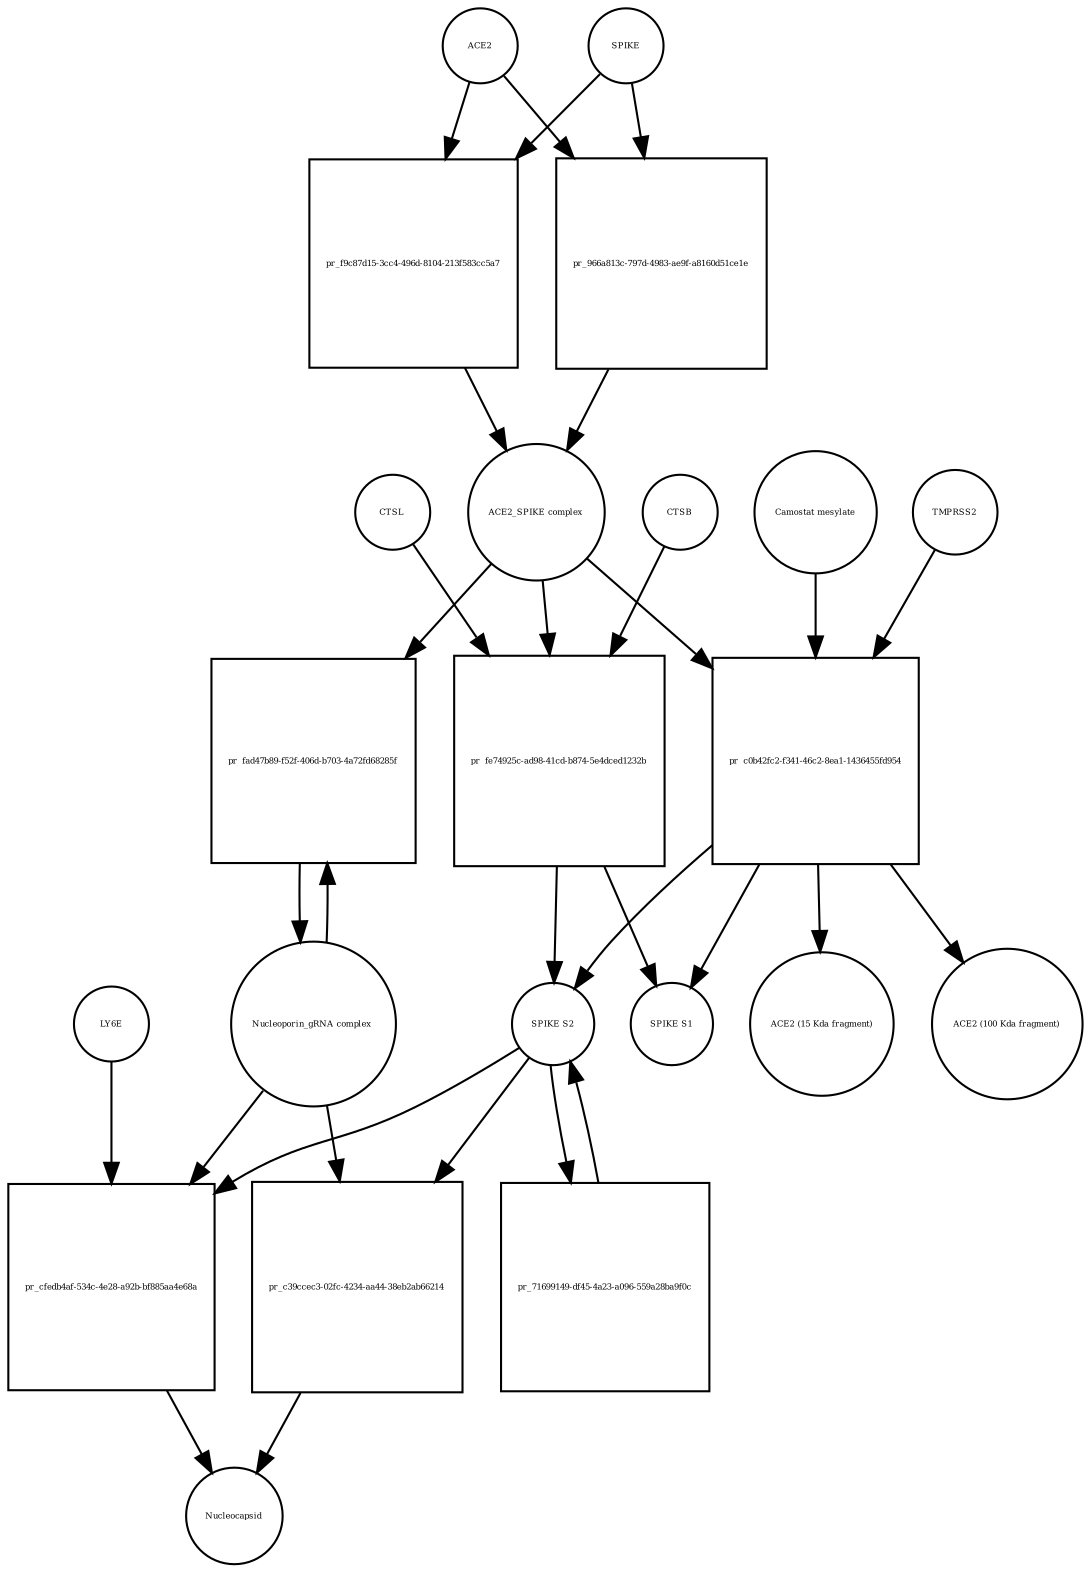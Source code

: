 strict digraph  {
ACE2 [annotation="", bipartite=0, cls=macromolecule, fontsize=4, label=ACE2, shape=circle];
"pr_f9c87d15-3cc4-496d-8104-213f583cc5a7" [annotation="", bipartite=1, cls=process, fontsize=4, label="pr_f9c87d15-3cc4-496d-8104-213f583cc5a7", shape=square];
"ACE2_SPIKE complex" [annotation="", bipartite=0, cls=complex, fontsize=4, label="ACE2_SPIKE complex", shape=circle];
SPIKE [annotation="", bipartite=0, cls="macromolecule multimer", fontsize=4, label=SPIKE, shape=circle];
"Nucleoporin_gRNA complex " [annotation="", bipartite=0, cls=complex, fontsize=4, label="Nucleoporin_gRNA complex ", shape=circle];
"pr_fad47b89-f52f-406d-b703-4a72fd68285f" [annotation="", bipartite=1, cls=process, fontsize=4, label="pr_fad47b89-f52f-406d-b703-4a72fd68285f", shape=square];
"pr_fe74925c-ad98-41cd-b874-5e4dced1232b" [annotation="", bipartite=1, cls=process, fontsize=4, label="pr_fe74925c-ad98-41cd-b874-5e4dced1232b", shape=square];
"SPIKE S2" [annotation="", bipartite=0, cls=macromolecule, fontsize=4, label="SPIKE S2", shape=circle];
CTSB [annotation="", bipartite=0, cls=macromolecule, fontsize=4, label=CTSB, shape=circle];
CTSL [annotation="", bipartite=0, cls=macromolecule, fontsize=4, label=CTSL, shape=circle];
"SPIKE S1" [annotation="", bipartite=0, cls=macromolecule, fontsize=4, label="SPIKE S1", shape=circle];
"pr_c0b42fc2-f341-46c2-8ea1-1436455fd954" [annotation="", bipartite=1, cls=process, fontsize=4, label="pr_c0b42fc2-f341-46c2-8ea1-1436455fd954", shape=square];
TMPRSS2 [annotation="", bipartite=0, cls=macromolecule, fontsize=4, label=TMPRSS2, shape=circle];
"Camostat mesylate" [annotation="urn_miriam_pubchem.compound_2536", bipartite=0, cls="simple chemical", fontsize=4, label="Camostat mesylate", shape=circle];
"ACE2 (15 Kda fragment)" [annotation="", bipartite=0, cls=macromolecule, fontsize=4, label="ACE2 (15 Kda fragment)", shape=circle];
"ACE2 (100 Kda fragment)" [annotation="", bipartite=0, cls=macromolecule, fontsize=4, label="ACE2 (100 Kda fragment)", shape=circle];
"pr_966a813c-797d-4983-ae9f-a8160d51ce1e" [annotation="", bipartite=1, cls=process, fontsize=4, label="pr_966a813c-797d-4983-ae9f-a8160d51ce1e", shape=square];
"pr_cfedb4af-534c-4e28-a92b-bf885aa4e68a" [annotation="", bipartite=1, cls=process, fontsize=4, label="pr_cfedb4af-534c-4e28-a92b-bf885aa4e68a", shape=square];
Nucleocapsid [annotation="", bipartite=0, cls=complex, fontsize=4, label=Nucleocapsid, shape=circle];
LY6E [annotation="", bipartite=0, cls=macromolecule, fontsize=4, label=LY6E, shape=circle];
"pr_71699149-df45-4a23-a096-559a28ba9f0c" [annotation="", bipartite=1, cls=process, fontsize=4, label="pr_71699149-df45-4a23-a096-559a28ba9f0c", shape=square];
"pr_c39ccec3-02fc-4234-aa44-38eb2ab66214" [annotation="", bipartite=1, cls=process, fontsize=4, label="pr_c39ccec3-02fc-4234-aa44-38eb2ab66214", shape=square];
ACE2 -> "pr_f9c87d15-3cc4-496d-8104-213f583cc5a7"  [annotation="", interaction_type=consumption];
ACE2 -> "pr_966a813c-797d-4983-ae9f-a8160d51ce1e"  [annotation="", interaction_type=consumption];
"pr_f9c87d15-3cc4-496d-8104-213f583cc5a7" -> "ACE2_SPIKE complex"  [annotation="", interaction_type=production];
"ACE2_SPIKE complex" -> "pr_fad47b89-f52f-406d-b703-4a72fd68285f"  [annotation="urn_miriam_pubmed_32142651|urn_miriam_pubmed_32094589", interaction_type=stimulation];
"ACE2_SPIKE complex" -> "pr_fe74925c-ad98-41cd-b874-5e4dced1232b"  [annotation="", interaction_type=consumption];
"ACE2_SPIKE complex" -> "pr_c0b42fc2-f341-46c2-8ea1-1436455fd954"  [annotation="", interaction_type=consumption];
SPIKE -> "pr_f9c87d15-3cc4-496d-8104-213f583cc5a7"  [annotation="", interaction_type=consumption];
SPIKE -> "pr_966a813c-797d-4983-ae9f-a8160d51ce1e"  [annotation="", interaction_type=consumption];
"Nucleoporin_gRNA complex " -> "pr_fad47b89-f52f-406d-b703-4a72fd68285f"  [annotation="", interaction_type=consumption];
"Nucleoporin_gRNA complex " -> "pr_cfedb4af-534c-4e28-a92b-bf885aa4e68a"  [annotation="", interaction_type=consumption];
"Nucleoporin_gRNA complex " -> "pr_c39ccec3-02fc-4234-aa44-38eb2ab66214"  [annotation="", interaction_type=consumption];
"pr_fad47b89-f52f-406d-b703-4a72fd68285f" -> "Nucleoporin_gRNA complex "  [annotation="", interaction_type=production];
"pr_fe74925c-ad98-41cd-b874-5e4dced1232b" -> "SPIKE S2"  [annotation="", interaction_type=production];
"pr_fe74925c-ad98-41cd-b874-5e4dced1232b" -> "SPIKE S1"  [annotation="", interaction_type=production];
"SPIKE S2" -> "pr_cfedb4af-534c-4e28-a92b-bf885aa4e68a"  [annotation="urn_miriam_doi_10.1101%2F2020.03.05.979260|urn_miriam_doi_10.1101%2F2020.04.02.021469", interaction_type=stimulation];
"SPIKE S2" -> "pr_71699149-df45-4a23-a096-559a28ba9f0c"  [annotation="", interaction_type=consumption];
"SPIKE S2" -> "pr_c39ccec3-02fc-4234-aa44-38eb2ab66214"  [annotation="", interaction_type=stimulation];
CTSB -> "pr_fe74925c-ad98-41cd-b874-5e4dced1232b"  [annotation=urn_miriam_pubmed_32142651, interaction_type=catalysis];
CTSL -> "pr_fe74925c-ad98-41cd-b874-5e4dced1232b"  [annotation=urn_miriam_pubmed_32142651, interaction_type=catalysis];
"pr_c0b42fc2-f341-46c2-8ea1-1436455fd954" -> "SPIKE S2"  [annotation="", interaction_type=production];
"pr_c0b42fc2-f341-46c2-8ea1-1436455fd954" -> "SPIKE S1"  [annotation="", interaction_type=production];
"pr_c0b42fc2-f341-46c2-8ea1-1436455fd954" -> "ACE2 (15 Kda fragment)"  [annotation="", interaction_type=production];
"pr_c0b42fc2-f341-46c2-8ea1-1436455fd954" -> "ACE2 (100 Kda fragment)"  [annotation="", interaction_type=production];
TMPRSS2 -> "pr_c0b42fc2-f341-46c2-8ea1-1436455fd954"  [annotation="urn_miriam_pubmed_32142651|urn_miriam_pubmed_32094589|urn_miriam_pubmed_24227843", interaction_type=catalysis];
"Camostat mesylate" -> "pr_c0b42fc2-f341-46c2-8ea1-1436455fd954"  [annotation="urn_miriam_pubmed_32142651|urn_miriam_pubmed_32094589|urn_miriam_pubmed_24227843", interaction_type=inhibition];
"pr_966a813c-797d-4983-ae9f-a8160d51ce1e" -> "ACE2_SPIKE complex"  [annotation="", interaction_type=production];
"pr_cfedb4af-534c-4e28-a92b-bf885aa4e68a" -> Nucleocapsid  [annotation="", interaction_type=production];
LY6E -> "pr_cfedb4af-534c-4e28-a92b-bf885aa4e68a"  [annotation="urn_miriam_doi_10.1101%2F2020.03.05.979260|urn_miriam_doi_10.1101%2F2020.04.02.021469", interaction_type=inhibition];
"pr_71699149-df45-4a23-a096-559a28ba9f0c" -> "SPIKE S2"  [annotation="", interaction_type=production];
"pr_c39ccec3-02fc-4234-aa44-38eb2ab66214" -> Nucleocapsid  [annotation="", interaction_type=production];
}
